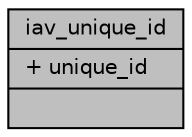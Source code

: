 digraph "iav_unique_id"
{
 // INTERACTIVE_SVG=YES
 // LATEX_PDF_SIZE
  bgcolor="transparent";
  edge [fontname="Helvetica",fontsize="10",labelfontname="Helvetica",labelfontsize="10"];
  node [fontname="Helvetica",fontsize="10",shape=record];
  Node1 [label="{iav_unique_id\n|+ unique_id\l|}",height=0.2,width=0.4,color="black", fillcolor="grey75", style="filled", fontcolor="black",tooltip=" "];
}

